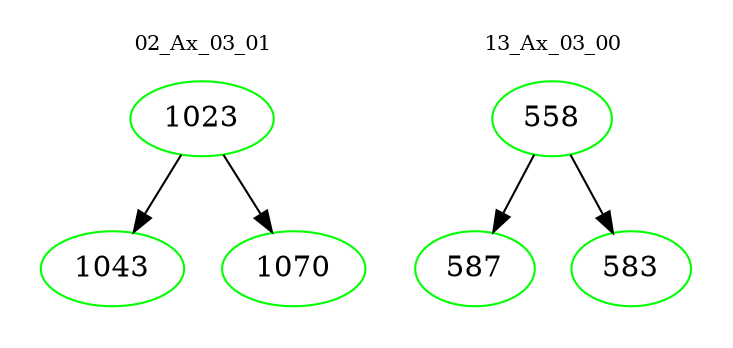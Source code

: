 digraph{
subgraph cluster_0 {
color = white
label = "02_Ax_03_01";
fontsize=10;
T0_1023 [label="1023", color="green"]
T0_1023 -> T0_1043 [color="black"]
T0_1043 [label="1043", color="green"]
T0_1023 -> T0_1070 [color="black"]
T0_1070 [label="1070", color="green"]
}
subgraph cluster_1 {
color = white
label = "13_Ax_03_00";
fontsize=10;
T1_558 [label="558", color="green"]
T1_558 -> T1_587 [color="black"]
T1_587 [label="587", color="green"]
T1_558 -> T1_583 [color="black"]
T1_583 [label="583", color="green"]
}
}
